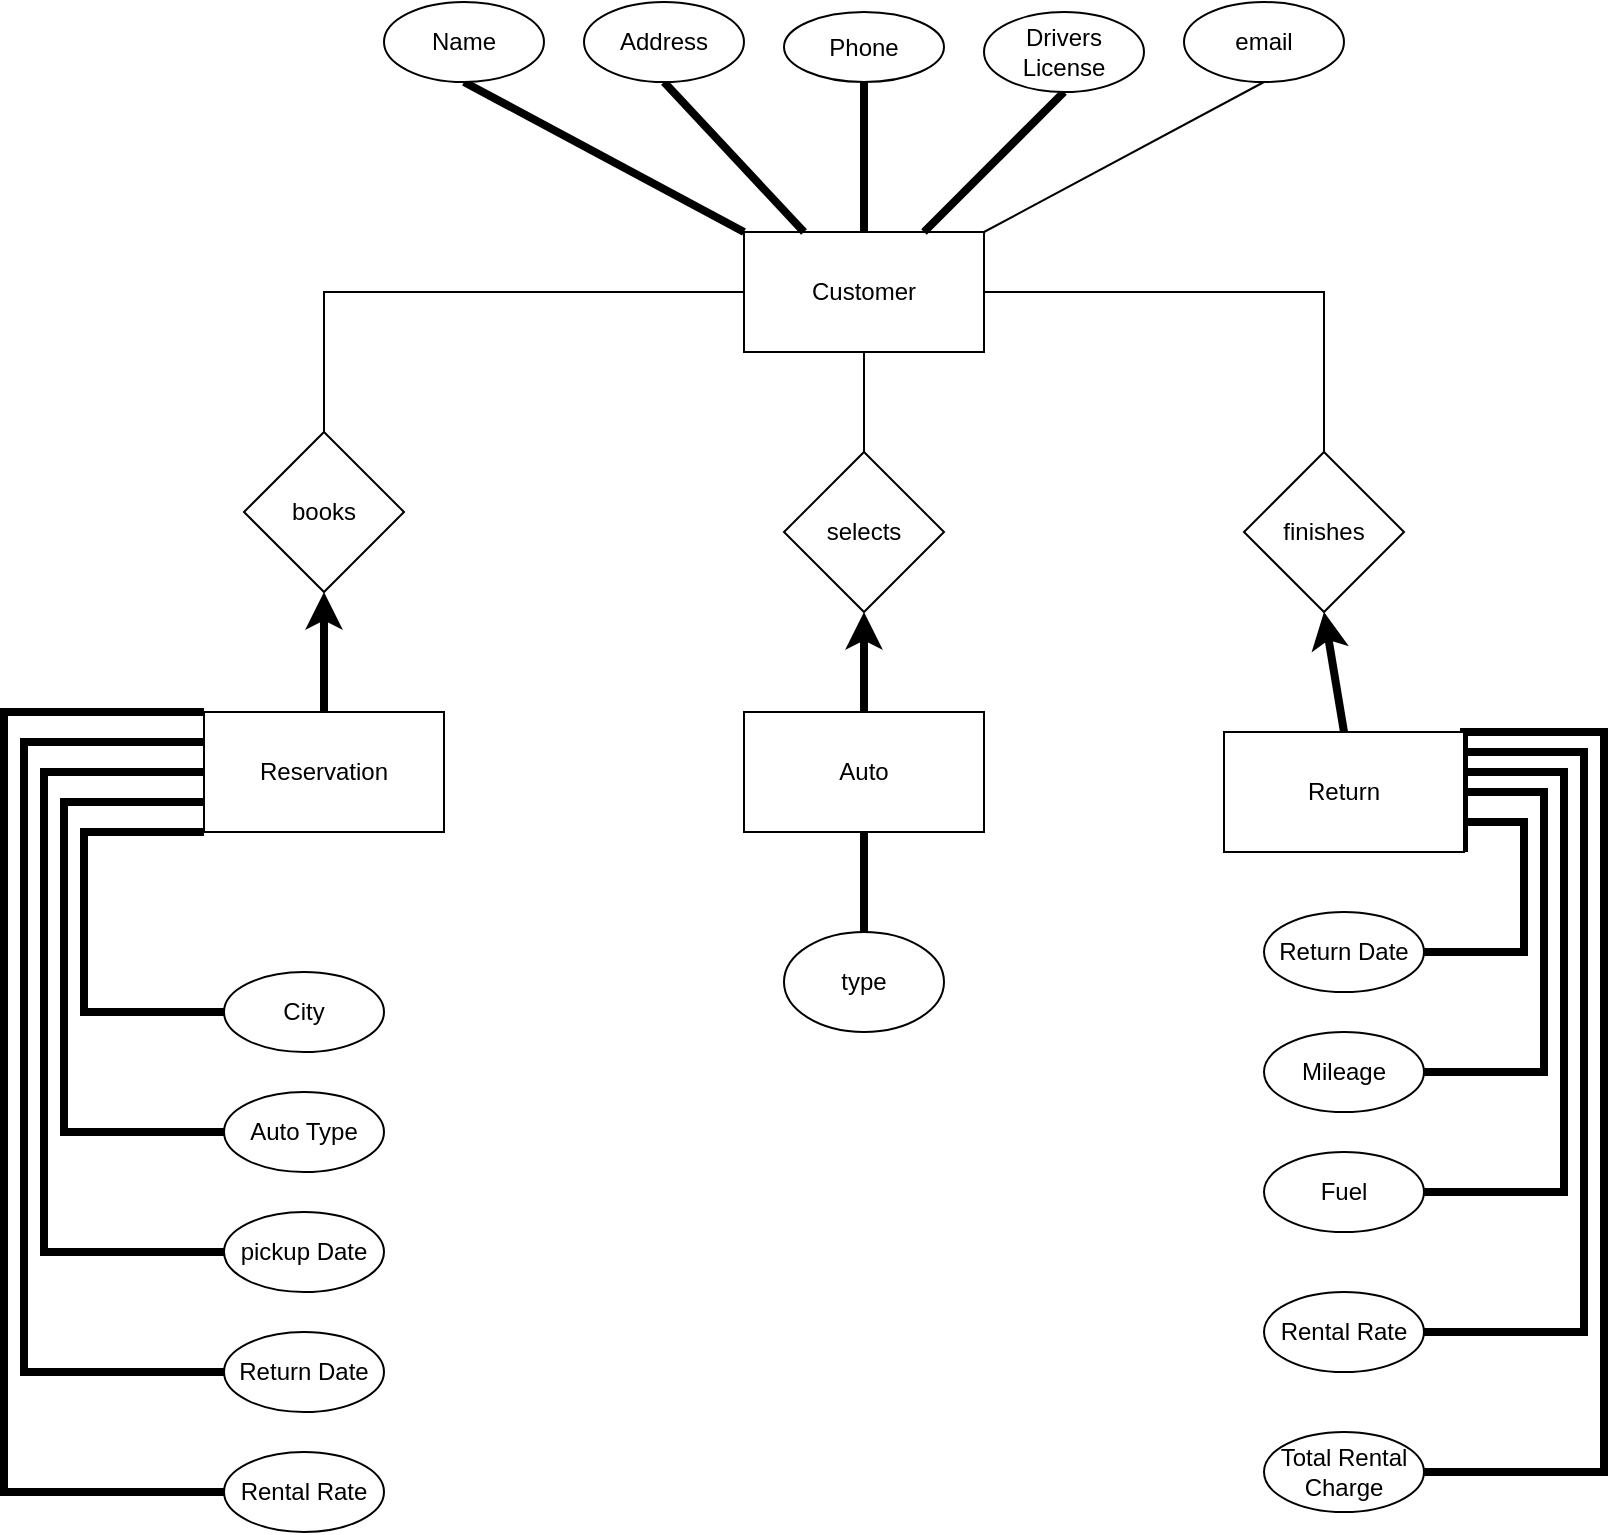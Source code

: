 <mxfile>
    <diagram id="MKPhUVUfuVTsq7RDqwkY" name="Page-1">
        <mxGraphModel dx="1374" dy="1890" grid="1" gridSize="10" guides="1" tooltips="1" connect="1" arrows="1" fold="1" page="1" pageScale="1" pageWidth="850" pageHeight="1100" math="0" shadow="0">
            <root>
                <mxCell id="0"/>
                <mxCell id="1" parent="0"/>
                <mxCell id="28" style="edgeStyle=orthogonalEdgeStyle;rounded=0;orthogonalLoop=1;jettySize=auto;html=1;exitX=0;exitY=0.5;exitDx=0;exitDy=0;entryX=0.5;entryY=0;entryDx=0;entryDy=0;endArrow=none;endFill=0;" edge="1" parent="1" source="2" target="24">
                    <mxGeometry relative="1" as="geometry"/>
                </mxCell>
                <mxCell id="29" style="edgeStyle=orthogonalEdgeStyle;rounded=0;orthogonalLoop=1;jettySize=auto;html=1;exitX=1;exitY=0.5;exitDx=0;exitDy=0;entryX=0.5;entryY=0;entryDx=0;entryDy=0;endArrow=none;endFill=0;" edge="1" parent="1" source="2" target="25">
                    <mxGeometry relative="1" as="geometry"/>
                </mxCell>
                <mxCell id="30" style="edgeStyle=orthogonalEdgeStyle;rounded=0;orthogonalLoop=1;jettySize=auto;html=1;exitX=0.5;exitY=1;exitDx=0;exitDy=0;entryX=0.5;entryY=0;entryDx=0;entryDy=0;endArrow=none;endFill=0;" edge="1" parent="1" source="2" target="26">
                    <mxGeometry relative="1" as="geometry"/>
                </mxCell>
                <mxCell id="2" value="Customer" style="rounded=0;whiteSpace=wrap;html=1;" vertex="1" parent="1">
                    <mxGeometry x="410" y="40" width="120" height="60" as="geometry"/>
                </mxCell>
                <mxCell id="47" style="edgeStyle=orthogonalEdgeStyle;rounded=0;orthogonalLoop=1;jettySize=auto;html=1;exitX=0.5;exitY=1;exitDx=0;exitDy=0;entryX=0.5;entryY=0;entryDx=0;entryDy=0;strokeWidth=4;endArrow=none;endFill=0;" edge="1" parent="1" source="3" target="7">
                    <mxGeometry relative="1" as="geometry"/>
                </mxCell>
                <mxCell id="69" style="edgeStyle=none;rounded=0;orthogonalLoop=1;jettySize=auto;html=1;exitX=0.5;exitY=0;exitDx=0;exitDy=0;entryX=0.5;entryY=1;entryDx=0;entryDy=0;endArrow=classic;endFill=1;strokeWidth=4;" edge="1" parent="1" source="3" target="26">
                    <mxGeometry relative="1" as="geometry"/>
                </mxCell>
                <mxCell id="3" value="Auto" style="rounded=0;whiteSpace=wrap;html=1;" vertex="1" parent="1">
                    <mxGeometry x="410" y="280" width="120" height="60" as="geometry"/>
                </mxCell>
                <mxCell id="70" style="edgeStyle=none;rounded=0;orthogonalLoop=1;jettySize=auto;html=1;exitX=0.5;exitY=0;exitDx=0;exitDy=0;entryX=0.5;entryY=1;entryDx=0;entryDy=0;endArrow=classic;endFill=1;strokeWidth=4;" edge="1" parent="1" source="5" target="24">
                    <mxGeometry relative="1" as="geometry"/>
                </mxCell>
                <mxCell id="5" value="Reservation" style="rounded=0;whiteSpace=wrap;html=1;" vertex="1" parent="1">
                    <mxGeometry x="140" y="280" width="120" height="60" as="geometry"/>
                </mxCell>
                <mxCell id="48" style="edgeStyle=orthogonalEdgeStyle;rounded=0;orthogonalLoop=1;jettySize=auto;html=1;exitX=1;exitY=1;exitDx=0;exitDy=0;entryX=1;entryY=0.5;entryDx=0;entryDy=0;strokeWidth=4;endArrow=none;endFill=0;" edge="1" parent="1" source="6" target="23">
                    <mxGeometry relative="1" as="geometry">
                        <Array as="points">
                            <mxPoint x="770" y="290"/>
                            <mxPoint x="840" y="290"/>
                            <mxPoint x="840" y="660"/>
                        </Array>
                    </mxGeometry>
                </mxCell>
                <mxCell id="71" style="edgeStyle=none;rounded=0;orthogonalLoop=1;jettySize=auto;html=1;exitX=0.5;exitY=0;exitDx=0;exitDy=0;entryX=0.5;entryY=1;entryDx=0;entryDy=0;endArrow=classic;endFill=1;strokeWidth=4;" edge="1" parent="1" source="6" target="25">
                    <mxGeometry relative="1" as="geometry"/>
                </mxCell>
                <mxCell id="6" value="Return" style="rounded=0;whiteSpace=wrap;html=1;" vertex="1" parent="1">
                    <mxGeometry x="650" y="290" width="120" height="60" as="geometry"/>
                </mxCell>
                <mxCell id="7" value="type" style="ellipse;whiteSpace=wrap;html=1;" vertex="1" parent="1">
                    <mxGeometry x="430" y="390" width="80" height="50" as="geometry"/>
                </mxCell>
                <mxCell id="64" style="edgeStyle=none;rounded=0;orthogonalLoop=1;jettySize=auto;html=1;exitX=0.5;exitY=1;exitDx=0;exitDy=0;entryX=0;entryY=0;entryDx=0;entryDy=0;endArrow=none;endFill=0;strokeWidth=4;" edge="1" parent="1" source="8" target="2">
                    <mxGeometry relative="1" as="geometry"/>
                </mxCell>
                <mxCell id="8" value="Name" style="ellipse;whiteSpace=wrap;html=1;" vertex="1" parent="1">
                    <mxGeometry x="230" y="-75" width="80" height="40" as="geometry"/>
                </mxCell>
                <mxCell id="67" style="edgeStyle=none;rounded=0;orthogonalLoop=1;jettySize=auto;html=1;exitX=0.5;exitY=1;exitDx=0;exitDy=0;entryX=0.75;entryY=0;entryDx=0;entryDy=0;endArrow=none;endFill=0;strokeWidth=4;" edge="1" parent="1" source="9" target="2">
                    <mxGeometry relative="1" as="geometry"/>
                </mxCell>
                <mxCell id="9" value="Drivers License" style="ellipse;whiteSpace=wrap;html=1;" vertex="1" parent="1">
                    <mxGeometry x="530" y="-70" width="80" height="40" as="geometry"/>
                </mxCell>
                <mxCell id="65" style="edgeStyle=none;rounded=0;orthogonalLoop=1;jettySize=auto;html=1;exitX=0.5;exitY=1;exitDx=0;exitDy=0;entryX=0.25;entryY=0;entryDx=0;entryDy=0;endArrow=none;endFill=0;strokeWidth=4;" edge="1" parent="1" source="10" target="2">
                    <mxGeometry relative="1" as="geometry"/>
                </mxCell>
                <mxCell id="10" value="Address" style="ellipse;whiteSpace=wrap;html=1;" vertex="1" parent="1">
                    <mxGeometry x="330" y="-75" width="80" height="40" as="geometry"/>
                </mxCell>
                <mxCell id="66" style="edgeStyle=none;rounded=0;orthogonalLoop=1;jettySize=auto;html=1;exitX=0.5;exitY=1;exitDx=0;exitDy=0;entryX=0.5;entryY=0;entryDx=0;entryDy=0;endArrow=none;endFill=0;strokeWidth=4;" edge="1" parent="1" source="11" target="2">
                    <mxGeometry relative="1" as="geometry"/>
                </mxCell>
                <mxCell id="11" value="Phone" style="ellipse;whiteSpace=wrap;html=1;" vertex="1" parent="1">
                    <mxGeometry x="430" y="-70" width="80" height="35" as="geometry"/>
                </mxCell>
                <mxCell id="58" style="edgeStyle=orthogonalEdgeStyle;rounded=0;orthogonalLoop=1;jettySize=auto;html=1;exitX=0;exitY=0.5;exitDx=0;exitDy=0;entryX=0;entryY=1;entryDx=0;entryDy=0;strokeWidth=4;endArrow=none;endFill=0;" edge="1" parent="1" source="12" target="5">
                    <mxGeometry relative="1" as="geometry">
                        <Array as="points">
                            <mxPoint x="80" y="430"/>
                            <mxPoint x="80" y="340"/>
                        </Array>
                    </mxGeometry>
                </mxCell>
                <mxCell id="12" value="City" style="ellipse;whiteSpace=wrap;html=1;" vertex="1" parent="1">
                    <mxGeometry x="150" y="410" width="80" height="40" as="geometry"/>
                </mxCell>
                <mxCell id="54" style="edgeStyle=orthogonalEdgeStyle;rounded=0;orthogonalLoop=1;jettySize=auto;html=1;exitX=0;exitY=0.5;exitDx=0;exitDy=0;entryX=0;entryY=0.25;entryDx=0;entryDy=0;strokeWidth=4;endArrow=none;endFill=0;" edge="1" parent="1" source="13" target="5">
                    <mxGeometry relative="1" as="geometry">
                        <Array as="points">
                            <mxPoint x="50" y="610"/>
                            <mxPoint x="50" y="295"/>
                        </Array>
                    </mxGeometry>
                </mxCell>
                <mxCell id="13" value="Return Date" style="ellipse;whiteSpace=wrap;html=1;" vertex="1" parent="1">
                    <mxGeometry x="150" y="590" width="80" height="40" as="geometry"/>
                </mxCell>
                <mxCell id="57" style="edgeStyle=orthogonalEdgeStyle;rounded=0;orthogonalLoop=1;jettySize=auto;html=1;exitX=0;exitY=0.5;exitDx=0;exitDy=0;entryX=0;entryY=0.75;entryDx=0;entryDy=0;strokeWidth=4;endArrow=none;endFill=0;" edge="1" parent="1" source="14" target="5">
                    <mxGeometry relative="1" as="geometry">
                        <Array as="points">
                            <mxPoint x="70" y="490"/>
                            <mxPoint x="70" y="325"/>
                        </Array>
                    </mxGeometry>
                </mxCell>
                <mxCell id="14" value="Auto Type" style="ellipse;whiteSpace=wrap;html=1;" vertex="1" parent="1">
                    <mxGeometry x="150" y="470" width="80" height="40" as="geometry"/>
                </mxCell>
                <mxCell id="55" style="edgeStyle=orthogonalEdgeStyle;rounded=0;orthogonalLoop=1;jettySize=auto;html=1;exitX=0;exitY=0.5;exitDx=0;exitDy=0;entryX=0;entryY=0.5;entryDx=0;entryDy=0;strokeWidth=4;endArrow=none;endFill=0;" edge="1" parent="1" source="15" target="5">
                    <mxGeometry relative="1" as="geometry">
                        <Array as="points">
                            <mxPoint x="60" y="550"/>
                            <mxPoint x="60" y="310"/>
                        </Array>
                    </mxGeometry>
                </mxCell>
                <mxCell id="15" value="pickup Date" style="ellipse;whiteSpace=wrap;html=1;" vertex="1" parent="1">
                    <mxGeometry x="150" y="530" width="80" height="40" as="geometry"/>
                </mxCell>
                <mxCell id="53" style="edgeStyle=orthogonalEdgeStyle;rounded=0;orthogonalLoop=1;jettySize=auto;html=1;exitX=0;exitY=0.5;exitDx=0;exitDy=0;entryX=0;entryY=0;entryDx=0;entryDy=0;strokeWidth=4;endArrow=none;endFill=0;" edge="1" parent="1" source="16" target="5">
                    <mxGeometry relative="1" as="geometry">
                        <Array as="points">
                            <mxPoint x="40" y="670"/>
                            <mxPoint x="40" y="280"/>
                        </Array>
                    </mxGeometry>
                </mxCell>
                <mxCell id="16" value="Rental Rate" style="ellipse;whiteSpace=wrap;html=1;" vertex="1" parent="1">
                    <mxGeometry x="150" y="650" width="80" height="40" as="geometry"/>
                </mxCell>
                <mxCell id="52" style="edgeStyle=orthogonalEdgeStyle;rounded=0;orthogonalLoop=1;jettySize=auto;html=1;exitX=1;exitY=0.5;exitDx=0;exitDy=0;entryX=1;entryY=0.75;entryDx=0;entryDy=0;strokeWidth=4;endArrow=none;endFill=0;" edge="1" parent="1" source="18" target="6">
                    <mxGeometry relative="1" as="geometry">
                        <Array as="points">
                            <mxPoint x="800" y="400"/>
                            <mxPoint x="800" y="335"/>
                        </Array>
                    </mxGeometry>
                </mxCell>
                <mxCell id="18" value="Return Date" style="ellipse;whiteSpace=wrap;html=1;" vertex="1" parent="1">
                    <mxGeometry x="670" y="380" width="80" height="40" as="geometry"/>
                </mxCell>
                <mxCell id="51" style="edgeStyle=orthogonalEdgeStyle;rounded=0;orthogonalLoop=1;jettySize=auto;html=1;exitX=1;exitY=0.5;exitDx=0;exitDy=0;entryX=1;entryY=0.5;entryDx=0;entryDy=0;strokeWidth=4;endArrow=none;endFill=0;" edge="1" parent="1" source="20" target="6">
                    <mxGeometry relative="1" as="geometry">
                        <Array as="points">
                            <mxPoint x="810" y="460"/>
                            <mxPoint x="810" y="320"/>
                        </Array>
                    </mxGeometry>
                </mxCell>
                <mxCell id="20" value="Mileage" style="ellipse;whiteSpace=wrap;html=1;" vertex="1" parent="1">
                    <mxGeometry x="670" y="440" width="80" height="40" as="geometry"/>
                </mxCell>
                <mxCell id="50" style="edgeStyle=orthogonalEdgeStyle;rounded=0;orthogonalLoop=1;jettySize=auto;html=1;exitX=1;exitY=0.5;exitDx=0;exitDy=0;strokeWidth=4;endArrow=none;endFill=0;" edge="1" parent="1" source="21">
                    <mxGeometry relative="1" as="geometry">
                        <mxPoint x="770" y="310" as="targetPoint"/>
                        <Array as="points">
                            <mxPoint x="820" y="520"/>
                            <mxPoint x="820" y="310"/>
                            <mxPoint x="770" y="310"/>
                        </Array>
                    </mxGeometry>
                </mxCell>
                <mxCell id="21" value="Fuel" style="ellipse;whiteSpace=wrap;html=1;" vertex="1" parent="1">
                    <mxGeometry x="670" y="500" width="80" height="40" as="geometry"/>
                </mxCell>
                <mxCell id="49" style="edgeStyle=orthogonalEdgeStyle;rounded=0;orthogonalLoop=1;jettySize=auto;html=1;exitX=1;exitY=0.5;exitDx=0;exitDy=0;strokeWidth=4;endArrow=none;endFill=0;" edge="1" parent="1" source="22">
                    <mxGeometry relative="1" as="geometry">
                        <mxPoint x="770" y="300" as="targetPoint"/>
                        <Array as="points">
                            <mxPoint x="830" y="590"/>
                            <mxPoint x="830" y="300"/>
                        </Array>
                    </mxGeometry>
                </mxCell>
                <mxCell id="22" value="Rental Rate" style="ellipse;whiteSpace=wrap;html=1;" vertex="1" parent="1">
                    <mxGeometry x="670" y="570" width="80" height="40" as="geometry"/>
                </mxCell>
                <mxCell id="23" value="Total Rental Charge" style="ellipse;whiteSpace=wrap;html=1;" vertex="1" parent="1">
                    <mxGeometry x="670" y="640" width="80" height="40" as="geometry"/>
                </mxCell>
                <mxCell id="24" value="books" style="rhombus;whiteSpace=wrap;html=1;" vertex="1" parent="1">
                    <mxGeometry x="160" y="140" width="80" height="80" as="geometry"/>
                </mxCell>
                <mxCell id="25" value="finishes" style="rhombus;whiteSpace=wrap;html=1;" vertex="1" parent="1">
                    <mxGeometry x="660" y="150" width="80" height="80" as="geometry"/>
                </mxCell>
                <mxCell id="26" value="selects" style="rhombus;whiteSpace=wrap;html=1;" vertex="1" parent="1">
                    <mxGeometry x="430" y="150" width="80" height="80" as="geometry"/>
                </mxCell>
                <mxCell id="68" style="edgeStyle=none;rounded=0;orthogonalLoop=1;jettySize=auto;html=1;exitX=0.5;exitY=1;exitDx=0;exitDy=0;entryX=1;entryY=0;entryDx=0;entryDy=0;endArrow=none;endFill=0;strokeWidth=1;" edge="1" parent="1" source="61" target="2">
                    <mxGeometry relative="1" as="geometry"/>
                </mxCell>
                <mxCell id="61" value="email" style="ellipse;whiteSpace=wrap;html=1;" vertex="1" parent="1">
                    <mxGeometry x="630" y="-75" width="80" height="40" as="geometry"/>
                </mxCell>
            </root>
        </mxGraphModel>
    </diagram>
</mxfile>